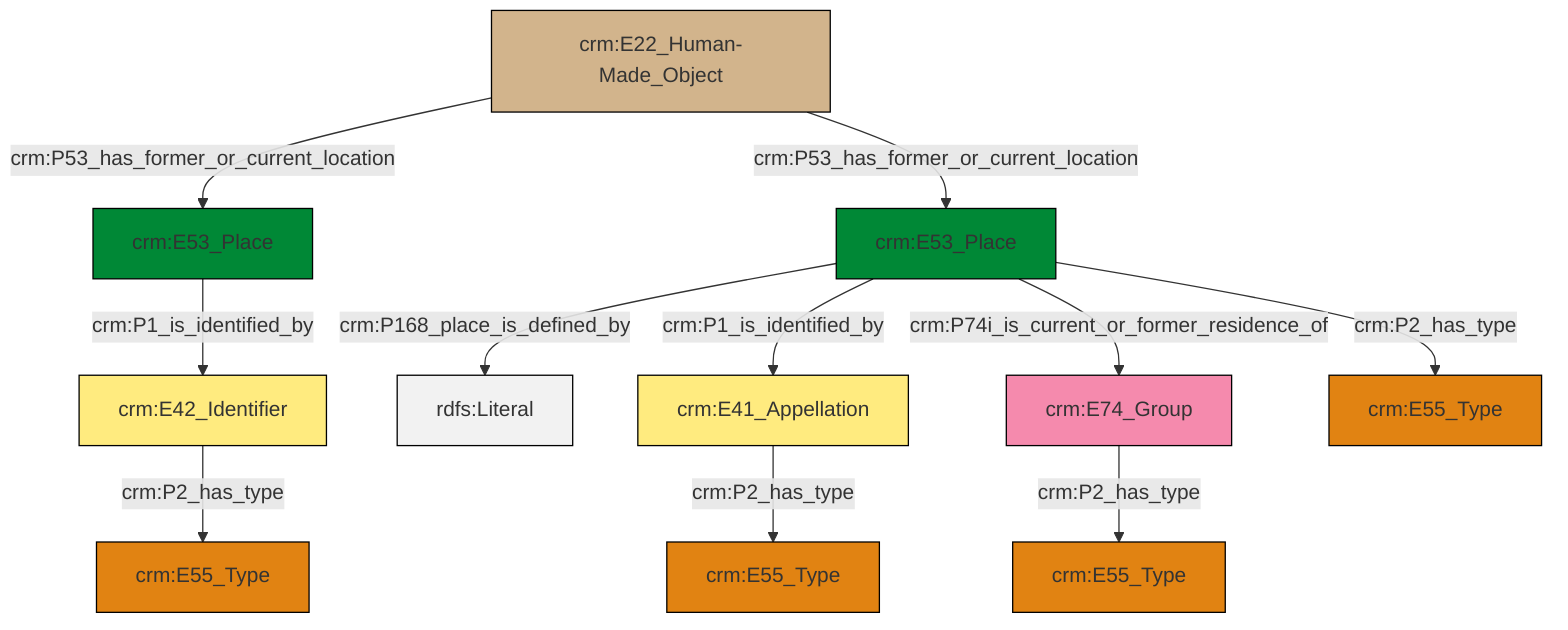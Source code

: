 graph TD
classDef Literal fill:#f2f2f2,stroke:#000000;
classDef CRM_Entity fill:#FFFFFF,stroke:#000000;
classDef Temporal_Entity fill:#00C9E6, stroke:#000000;
classDef Type fill:#E18312, stroke:#000000;
classDef Time-Span fill:#2C9C91, stroke:#000000;
classDef Appellation fill:#FFEB7F, stroke:#000000;
classDef Place fill:#008836, stroke:#000000;
classDef Persistent_Item fill:#B266B2, stroke:#000000;
classDef Conceptual_Object fill:#FFD700, stroke:#000000;
classDef Physical_Thing fill:#D2B48C, stroke:#000000;
classDef Actor fill:#f58aad, stroke:#000000;
classDef PC_Classes fill:#4ce600, stroke:#000000;
classDef Multi fill:#cccccc,stroke:#000000;

0["crm:E53_Place"]:::Place -->|crm:P168_place_is_defined_by| 1[rdfs:Literal]:::Literal
0["crm:E53_Place"]:::Place -->|crm:P1_is_identified_by| 6["crm:E41_Appellation"]:::Appellation
9["crm:E22_Human-Made_Object"]:::Physical_Thing -->|crm:P53_has_former_or_current_location| 10["crm:E53_Place"]:::Place
6["crm:E41_Appellation"]:::Appellation -->|crm:P2_has_type| 15["crm:E55_Type"]:::Type
16["crm:E42_Identifier"]:::Appellation -->|crm:P2_has_type| 2["crm:E55_Type"]:::Type
0["crm:E53_Place"]:::Place -->|crm:P74i_is_current_or_former_residence_of| 4["crm:E74_Group"]:::Actor
4["crm:E74_Group"]:::Actor -->|crm:P2_has_type| 7["crm:E55_Type"]:::Type
9["crm:E22_Human-Made_Object"]:::Physical_Thing -->|crm:P53_has_former_or_current_location| 0["crm:E53_Place"]:::Place
10["crm:E53_Place"]:::Place -->|crm:P1_is_identified_by| 16["crm:E42_Identifier"]:::Appellation
0["crm:E53_Place"]:::Place -->|crm:P2_has_type| 13["crm:E55_Type"]:::Type